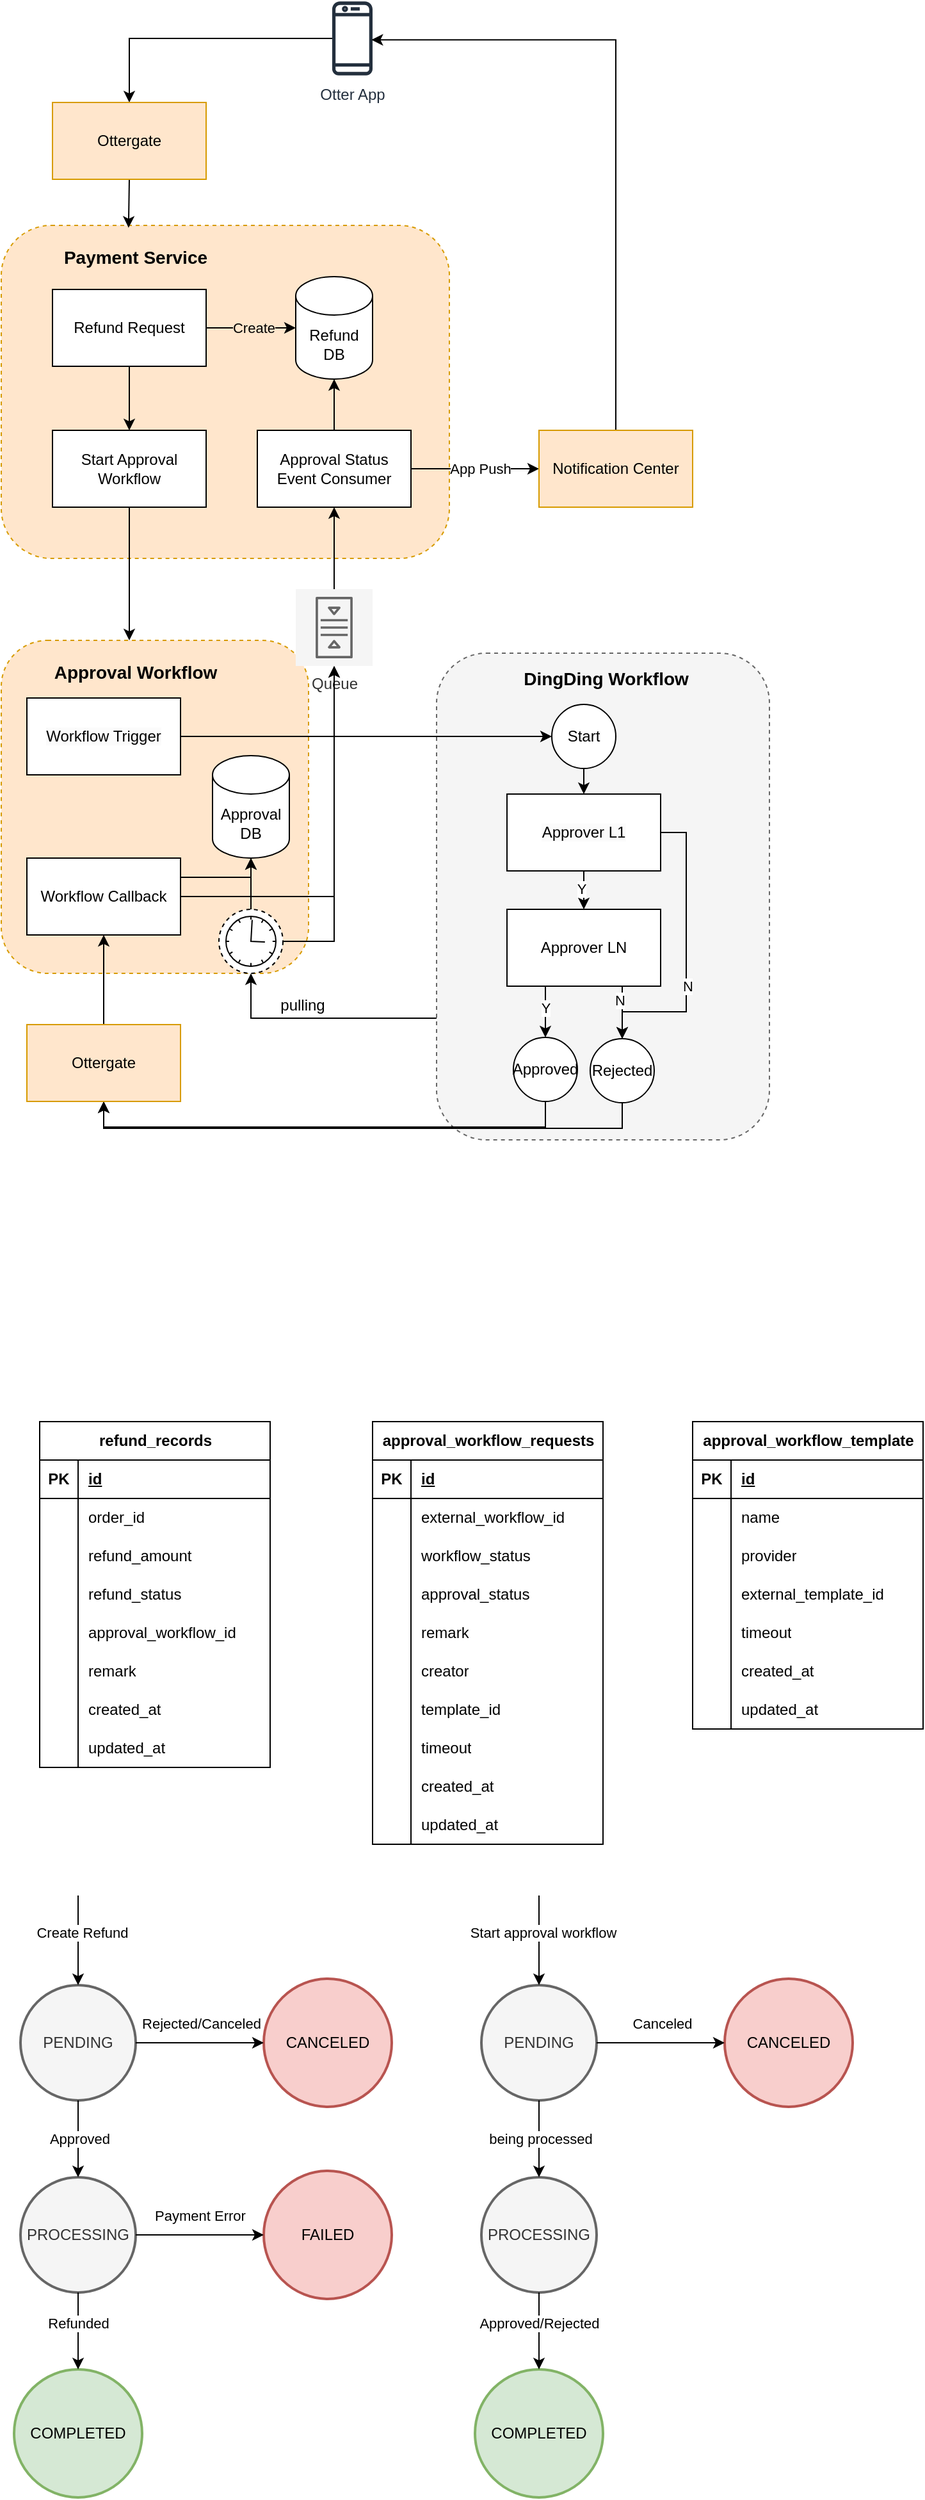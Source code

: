 <mxfile version="22.0.4" type="github">
  <diagram name="Page-1" id="4uHMcKMRvg0_LEWAuXip">
    <mxGraphModel dx="799" dy="1012" grid="1" gridSize="10" guides="1" tooltips="1" connect="1" arrows="1" fold="1" page="1" pageScale="1" pageWidth="850" pageHeight="1100" math="0" shadow="0">
      <root>
        <mxCell id="0" />
        <mxCell id="1" parent="0" />
        <mxCell id="o_j3ER19nrDaT_RUkGzO-40" value="" style="rounded=1;whiteSpace=wrap;html=1;dashed=1;fillColor=#ffe6cc;strokeColor=#d79b00;" parent="1" vertex="1">
          <mxGeometry x="60" y="196" width="350" height="260" as="geometry" />
        </mxCell>
        <mxCell id="o_j3ER19nrDaT_RUkGzO-16" value="" style="rounded=1;whiteSpace=wrap;html=1;dashed=1;fillColor=#f5f5f5;fontColor=#333333;strokeColor=#666666;" parent="1" vertex="1">
          <mxGeometry x="400" y="530" width="260" height="380" as="geometry" />
        </mxCell>
        <mxCell id="o_j3ER19nrDaT_RUkGzO-13" value="" style="rounded=1;whiteSpace=wrap;html=1;dashed=1;fillColor=#ffe6cc;strokeColor=#d79b00;" parent="1" vertex="1">
          <mxGeometry x="60" y="520" width="240" height="260" as="geometry" />
        </mxCell>
        <mxCell id="o_j3ER19nrDaT_RUkGzO-6" value="" style="edgeStyle=orthogonalEdgeStyle;rounded=0;orthogonalLoop=1;jettySize=auto;html=1;entryX=0.5;entryY=0;entryDx=0;entryDy=0;" parent="1" source="o_j3ER19nrDaT_RUkGzO-3" target="o_j3ER19nrDaT_RUkGzO-59" edge="1">
          <mxGeometry relative="1" as="geometry" />
        </mxCell>
        <mxCell id="o_j3ER19nrDaT_RUkGzO-3" value="Otter App" style="sketch=0;outlineConnect=0;fontColor=#232F3E;gradientColor=none;fillColor=#232F3D;strokeColor=none;dashed=0;verticalLabelPosition=bottom;verticalAlign=top;align=center;html=1;fontSize=12;fontStyle=0;aspect=fixed;pointerEvents=1;shape=mxgraph.aws4.mobile_client;" parent="1" vertex="1">
          <mxGeometry x="318.46" y="20" width="31.54" height="60" as="geometry" />
        </mxCell>
        <mxCell id="o_j3ER19nrDaT_RUkGzO-44" style="edgeStyle=orthogonalEdgeStyle;rounded=0;orthogonalLoop=1;jettySize=auto;html=1;exitX=0.5;exitY=1;exitDx=0;exitDy=0;" parent="1" source="o_j3ER19nrDaT_RUkGzO-5" target="o_j3ER19nrDaT_RUkGzO-42" edge="1">
          <mxGeometry relative="1" as="geometry" />
        </mxCell>
        <mxCell id="o_j3ER19nrDaT_RUkGzO-47" style="edgeStyle=orthogonalEdgeStyle;rounded=0;orthogonalLoop=1;jettySize=auto;html=1;exitX=1;exitY=0.5;exitDx=0;exitDy=0;" parent="1" source="o_j3ER19nrDaT_RUkGzO-5" target="o_j3ER19nrDaT_RUkGzO-9" edge="1">
          <mxGeometry relative="1" as="geometry" />
        </mxCell>
        <mxCell id="o_j3ER19nrDaT_RUkGzO-48" value="Create" style="edgeLabel;html=1;align=center;verticalAlign=middle;resizable=0;points=[];labelBackgroundColor=#ffe6cc;" parent="o_j3ER19nrDaT_RUkGzO-47" vertex="1" connectable="0">
          <mxGeometry x="-0.273" y="-3" relative="1" as="geometry">
            <mxPoint x="11" y="-3" as="offset" />
          </mxGeometry>
        </mxCell>
        <mxCell id="o_j3ER19nrDaT_RUkGzO-5" value="Refund Request" style="rounded=0;whiteSpace=wrap;html=1;" parent="1" vertex="1">
          <mxGeometry x="100" y="246" width="120" height="60" as="geometry" />
        </mxCell>
        <mxCell id="o_j3ER19nrDaT_RUkGzO-9" value="Refund&lt;br&gt;DB" style="shape=cylinder3;whiteSpace=wrap;html=1;boundedLbl=1;backgroundOutline=1;size=15;" parent="1" vertex="1">
          <mxGeometry x="290" y="236" width="60" height="80" as="geometry" />
        </mxCell>
        <mxCell id="o_j3ER19nrDaT_RUkGzO-57" style="edgeStyle=orthogonalEdgeStyle;rounded=0;orthogonalLoop=1;jettySize=auto;html=1;exitX=1;exitY=0.5;exitDx=0;exitDy=0;" parent="1" source="o_j3ER19nrDaT_RUkGzO-12" target="o_j3ER19nrDaT_RUkGzO-21" edge="1">
          <mxGeometry relative="1" as="geometry" />
        </mxCell>
        <mxCell id="o_j3ER19nrDaT_RUkGzO-12" value="&lt;span style=&quot;color: rgb(0, 0, 0); font-family: Helvetica; font-size: 12px; font-style: normal; font-variant-ligatures: normal; font-variant-caps: normal; font-weight: 400; letter-spacing: normal; orphans: 2; text-align: center; text-indent: 0px; text-transform: none; widows: 2; word-spacing: 0px; -webkit-text-stroke-width: 0px; background-color: rgb(251, 251, 251); text-decoration-thickness: initial; text-decoration-style: initial; text-decoration-color: initial; float: none; display: inline !important;&quot;&gt;Workflow Trigger&lt;/span&gt;" style="rounded=0;whiteSpace=wrap;html=1;" parent="1" vertex="1">
          <mxGeometry x="80" y="565" width="120" height="60" as="geometry" />
        </mxCell>
        <mxCell id="o_j3ER19nrDaT_RUkGzO-14" value="&lt;font style=&quot;font-size: 14px;&quot;&gt;&lt;b&gt;Approval Workflow&lt;/b&gt;&lt;/font&gt;" style="text;html=1;strokeColor=none;fillColor=none;align=center;verticalAlign=middle;whiteSpace=wrap;rounded=0;" parent="1" vertex="1">
          <mxGeometry x="100" y="530" width="130" height="30" as="geometry" />
        </mxCell>
        <mxCell id="o_j3ER19nrDaT_RUkGzO-46" style="edgeStyle=orthogonalEdgeStyle;rounded=0;orthogonalLoop=1;jettySize=auto;html=1;exitX=1;exitY=0.5;exitDx=0;exitDy=0;" parent="1" source="o_j3ER19nrDaT_RUkGzO-15" target="o_j3ER19nrDaT_RUkGzO-45" edge="1">
          <mxGeometry relative="1" as="geometry" />
        </mxCell>
        <mxCell id="o_j3ER19nrDaT_RUkGzO-15" value="Workflow Callback" style="rounded=0;whiteSpace=wrap;html=1;" parent="1" vertex="1">
          <mxGeometry x="80" y="690" width="120" height="60" as="geometry" />
        </mxCell>
        <mxCell id="o_j3ER19nrDaT_RUkGzO-26" style="edgeStyle=orthogonalEdgeStyle;rounded=0;orthogonalLoop=1;jettySize=auto;html=1;exitX=0.5;exitY=1;exitDx=0;exitDy=0;" parent="1" source="o_j3ER19nrDaT_RUkGzO-17" target="o_j3ER19nrDaT_RUkGzO-19" edge="1">
          <mxGeometry relative="1" as="geometry" />
        </mxCell>
        <mxCell id="o_j3ER19nrDaT_RUkGzO-34" value="Y" style="edgeLabel;html=1;align=center;verticalAlign=middle;resizable=0;points=[];" parent="o_j3ER19nrDaT_RUkGzO-26" vertex="1" connectable="0">
          <mxGeometry x="0.346" y="-2" relative="1" as="geometry">
            <mxPoint as="offset" />
          </mxGeometry>
        </mxCell>
        <mxCell id="o_j3ER19nrDaT_RUkGzO-28" style="edgeStyle=orthogonalEdgeStyle;rounded=0;orthogonalLoop=1;jettySize=auto;html=1;exitX=1;exitY=0.5;exitDx=0;exitDy=0;entryX=0.5;entryY=0;entryDx=0;entryDy=0;" parent="1" source="o_j3ER19nrDaT_RUkGzO-17" target="o_j3ER19nrDaT_RUkGzO-25" edge="1">
          <mxGeometry relative="1" as="geometry">
            <Array as="points">
              <mxPoint x="595" y="670" />
              <mxPoint x="595" y="810" />
              <mxPoint x="545" y="810" />
            </Array>
          </mxGeometry>
        </mxCell>
        <mxCell id="o_j3ER19nrDaT_RUkGzO-31" value="N" style="edgeLabel;html=1;align=center;verticalAlign=middle;resizable=0;points=[];" parent="o_j3ER19nrDaT_RUkGzO-28" vertex="1" connectable="0">
          <mxGeometry x="0.081" y="-4" relative="1" as="geometry">
            <mxPoint x="5" y="15" as="offset" />
          </mxGeometry>
        </mxCell>
        <mxCell id="o_j3ER19nrDaT_RUkGzO-17" value="&lt;span style=&quot;color: rgb(0, 0, 0); font-family: Helvetica; font-size: 12px; font-style: normal; font-variant-ligatures: normal; font-variant-caps: normal; font-weight: 400; letter-spacing: normal; orphans: 2; text-align: center; text-indent: 0px; text-transform: none; widows: 2; word-spacing: 0px; -webkit-text-stroke-width: 0px; background-color: rgb(251, 251, 251); text-decoration-thickness: initial; text-decoration-style: initial; text-decoration-color: initial; float: none; display: inline !important;&quot;&gt;Approver L1&lt;/span&gt;" style="rounded=0;whiteSpace=wrap;html=1;" parent="1" vertex="1">
          <mxGeometry x="455" y="640" width="120" height="60" as="geometry" />
        </mxCell>
        <mxCell id="o_j3ER19nrDaT_RUkGzO-18" value="&lt;b&gt;&lt;font style=&quot;font-size: 14px;&quot;&gt;DingDing Workflow&lt;/font&gt;&lt;/b&gt;" style="text;html=1;strokeColor=none;fillColor=none;align=center;verticalAlign=middle;whiteSpace=wrap;rounded=0;" parent="1" vertex="1">
          <mxGeometry x="455" y="535" width="155" height="30" as="geometry" />
        </mxCell>
        <mxCell id="o_j3ER19nrDaT_RUkGzO-27" style="edgeStyle=orthogonalEdgeStyle;rounded=0;orthogonalLoop=1;jettySize=auto;html=1;exitX=0.25;exitY=1;exitDx=0;exitDy=0;entryX=0.5;entryY=0;entryDx=0;entryDy=0;" parent="1" source="o_j3ER19nrDaT_RUkGzO-19" target="o_j3ER19nrDaT_RUkGzO-22" edge="1">
          <mxGeometry relative="1" as="geometry" />
        </mxCell>
        <mxCell id="o_j3ER19nrDaT_RUkGzO-32" value="Y" style="edgeLabel;html=1;align=center;verticalAlign=middle;resizable=0;points=[];" parent="o_j3ER19nrDaT_RUkGzO-27" vertex="1" connectable="0">
          <mxGeometry x="-0.164" relative="1" as="geometry">
            <mxPoint as="offset" />
          </mxGeometry>
        </mxCell>
        <mxCell id="o_j3ER19nrDaT_RUkGzO-30" style="edgeStyle=orthogonalEdgeStyle;rounded=0;orthogonalLoop=1;jettySize=auto;html=1;exitX=0.75;exitY=1;exitDx=0;exitDy=0;entryX=0.5;entryY=0;entryDx=0;entryDy=0;" parent="1" source="o_j3ER19nrDaT_RUkGzO-19" target="o_j3ER19nrDaT_RUkGzO-25" edge="1">
          <mxGeometry relative="1" as="geometry" />
        </mxCell>
        <mxCell id="o_j3ER19nrDaT_RUkGzO-33" value="N" style="edgeLabel;html=1;align=center;verticalAlign=middle;resizable=0;points=[];" parent="o_j3ER19nrDaT_RUkGzO-30" vertex="1" connectable="0">
          <mxGeometry x="-0.481" y="-2" relative="1" as="geometry">
            <mxPoint as="offset" />
          </mxGeometry>
        </mxCell>
        <mxCell id="o_j3ER19nrDaT_RUkGzO-19" value="Approver LN" style="rounded=0;whiteSpace=wrap;html=1;" parent="1" vertex="1">
          <mxGeometry x="455" y="730" width="120" height="60" as="geometry" />
        </mxCell>
        <mxCell id="o_j3ER19nrDaT_RUkGzO-38" style="edgeStyle=orthogonalEdgeStyle;rounded=0;orthogonalLoop=1;jettySize=auto;html=1;exitX=0.5;exitY=1;exitDx=0;exitDy=0;entryX=0.5;entryY=0;entryDx=0;entryDy=0;" parent="1" source="o_j3ER19nrDaT_RUkGzO-21" target="o_j3ER19nrDaT_RUkGzO-17" edge="1">
          <mxGeometry relative="1" as="geometry" />
        </mxCell>
        <mxCell id="o_j3ER19nrDaT_RUkGzO-21" value="Start" style="ellipse;whiteSpace=wrap;html=1;aspect=fixed;" parent="1" vertex="1">
          <mxGeometry x="490" y="570" width="50" height="50" as="geometry" />
        </mxCell>
        <mxCell id="o_j3ER19nrDaT_RUkGzO-58" style="edgeStyle=orthogonalEdgeStyle;rounded=0;orthogonalLoop=1;jettySize=auto;html=1;exitX=0.5;exitY=1;exitDx=0;exitDy=0;entryX=0.5;entryY=1;entryDx=0;entryDy=0;" parent="1" source="o_j3ER19nrDaT_RUkGzO-22" target="0Br5wsLOPRUd37sEz9fp-1" edge="1">
          <mxGeometry relative="1" as="geometry">
            <Array as="points">
              <mxPoint x="485" y="900" />
              <mxPoint x="140" y="900" />
            </Array>
            <mxPoint x="160" y="880" as="targetPoint" />
          </mxGeometry>
        </mxCell>
        <mxCell id="o_j3ER19nrDaT_RUkGzO-22" value="Approved" style="ellipse;whiteSpace=wrap;html=1;aspect=fixed;" parent="1" vertex="1">
          <mxGeometry x="460" y="830" width="50" height="50" as="geometry" />
        </mxCell>
        <mxCell id="o_j3ER19nrDaT_RUkGzO-37" style="edgeStyle=orthogonalEdgeStyle;rounded=0;orthogonalLoop=1;jettySize=auto;html=1;exitX=0.5;exitY=1;exitDx=0;exitDy=0;entryX=0.5;entryY=1;entryDx=0;entryDy=0;" parent="1" source="o_j3ER19nrDaT_RUkGzO-25" target="0Br5wsLOPRUd37sEz9fp-1" edge="1">
          <mxGeometry relative="1" as="geometry">
            <Array as="points">
              <mxPoint x="545" y="901" />
              <mxPoint x="140" y="901" />
            </Array>
          </mxGeometry>
        </mxCell>
        <mxCell id="o_j3ER19nrDaT_RUkGzO-25" value="Rejected" style="ellipse;whiteSpace=wrap;html=1;aspect=fixed;" parent="1" vertex="1">
          <mxGeometry x="520" y="831" width="50" height="50" as="geometry" />
        </mxCell>
        <mxCell id="o_j3ER19nrDaT_RUkGzO-41" value="&lt;font style=&quot;font-size: 14px;&quot;&gt;&lt;b&gt;Payment Service&lt;/b&gt;&lt;/font&gt;" style="text;html=1;strokeColor=none;fillColor=none;align=center;verticalAlign=middle;whiteSpace=wrap;rounded=0;" parent="1" vertex="1">
          <mxGeometry x="100" y="206" width="130" height="30" as="geometry" />
        </mxCell>
        <mxCell id="o_j3ER19nrDaT_RUkGzO-50" style="edgeStyle=orthogonalEdgeStyle;rounded=0;orthogonalLoop=1;jettySize=auto;html=1;exitX=0.5;exitY=1;exitDx=0;exitDy=0;" parent="1" source="o_j3ER19nrDaT_RUkGzO-42" edge="1">
          <mxGeometry relative="1" as="geometry">
            <mxPoint x="160" y="520" as="targetPoint" />
          </mxGeometry>
        </mxCell>
        <mxCell id="o_j3ER19nrDaT_RUkGzO-42" value="Start Approval Workflow" style="rounded=0;whiteSpace=wrap;html=1;" parent="1" vertex="1">
          <mxGeometry x="100" y="356" width="120" height="60" as="geometry" />
        </mxCell>
        <mxCell id="o_j3ER19nrDaT_RUkGzO-51" style="edgeStyle=orthogonalEdgeStyle;rounded=0;orthogonalLoop=1;jettySize=auto;html=1;exitX=0.5;exitY=0;exitDx=0;exitDy=0;entryX=0.5;entryY=1;entryDx=0;entryDy=0;entryPerimeter=0;" parent="1" source="o_j3ER19nrDaT_RUkGzO-43" target="o_j3ER19nrDaT_RUkGzO-9" edge="1">
          <mxGeometry relative="1" as="geometry" />
        </mxCell>
        <mxCell id="o_j3ER19nrDaT_RUkGzO-54" style="edgeStyle=orthogonalEdgeStyle;rounded=0;orthogonalLoop=1;jettySize=auto;html=1;exitX=1;exitY=0.5;exitDx=0;exitDy=0;entryX=0;entryY=0.5;entryDx=0;entryDy=0;" parent="1" source="o_j3ER19nrDaT_RUkGzO-43" target="o_j3ER19nrDaT_RUkGzO-52" edge="1">
          <mxGeometry relative="1" as="geometry" />
        </mxCell>
        <mxCell id="o_j3ER19nrDaT_RUkGzO-55" value="App Push" style="edgeLabel;html=1;align=center;verticalAlign=middle;resizable=0;points=[];" parent="o_j3ER19nrDaT_RUkGzO-54" vertex="1" connectable="0">
          <mxGeometry x="0.068" relative="1" as="geometry">
            <mxPoint as="offset" />
          </mxGeometry>
        </mxCell>
        <mxCell id="o_j3ER19nrDaT_RUkGzO-43" value="Approval Status Event Consumer" style="rounded=0;whiteSpace=wrap;html=1;" parent="1" vertex="1">
          <mxGeometry x="260" y="356" width="120" height="60" as="geometry" />
        </mxCell>
        <mxCell id="o_j3ER19nrDaT_RUkGzO-49" style="edgeStyle=orthogonalEdgeStyle;rounded=0;orthogonalLoop=1;jettySize=auto;html=1;" parent="1" source="o_j3ER19nrDaT_RUkGzO-45" target="o_j3ER19nrDaT_RUkGzO-43" edge="1">
          <mxGeometry relative="1" as="geometry" />
        </mxCell>
        <mxCell id="o_j3ER19nrDaT_RUkGzO-45" value="Queue&lt;br&gt;" style="sketch=0;outlineConnect=0;fontColor=#333333;strokeColor=#666666;fillColor=#f5f5f5;dashed=0;verticalLabelPosition=bottom;verticalAlign=top;align=center;html=1;fontSize=12;fontStyle=0;aspect=fixed;shape=mxgraph.aws4.resourceIcon;resIcon=mxgraph.aws4.queue;direction=south;" parent="1" vertex="1">
          <mxGeometry x="290" y="480" width="60" height="60" as="geometry" />
        </mxCell>
        <mxCell id="o_j3ER19nrDaT_RUkGzO-53" style="edgeStyle=orthogonalEdgeStyle;rounded=0;orthogonalLoop=1;jettySize=auto;html=1;exitX=0.5;exitY=0;exitDx=0;exitDy=0;entryX=0.974;entryY=0.519;entryDx=0;entryDy=0;entryPerimeter=0;" parent="1" source="o_j3ER19nrDaT_RUkGzO-52" target="o_j3ER19nrDaT_RUkGzO-3" edge="1">
          <mxGeometry relative="1" as="geometry" />
        </mxCell>
        <mxCell id="o_j3ER19nrDaT_RUkGzO-52" value="Notification Center" style="rounded=0;whiteSpace=wrap;html=1;fillColor=#ffe6cc;strokeColor=#d79b00;" parent="1" vertex="1">
          <mxGeometry x="480" y="356" width="120" height="60" as="geometry" />
        </mxCell>
        <mxCell id="o_j3ER19nrDaT_RUkGzO-60" style="edgeStyle=orthogonalEdgeStyle;rounded=0;orthogonalLoop=1;jettySize=auto;html=1;exitX=0.5;exitY=1;exitDx=0;exitDy=0;entryX=0.284;entryY=0.007;entryDx=0;entryDy=0;entryPerimeter=0;" parent="1" source="o_j3ER19nrDaT_RUkGzO-59" target="o_j3ER19nrDaT_RUkGzO-40" edge="1">
          <mxGeometry relative="1" as="geometry" />
        </mxCell>
        <mxCell id="o_j3ER19nrDaT_RUkGzO-59" value="Ottergate" style="rounded=0;whiteSpace=wrap;html=1;fillColor=#ffe6cc;strokeColor=#d79b00;" parent="1" vertex="1">
          <mxGeometry x="100" y="100" width="120" height="60" as="geometry" />
        </mxCell>
        <mxCell id="0Br5wsLOPRUd37sEz9fp-2" style="edgeStyle=orthogonalEdgeStyle;rounded=0;orthogonalLoop=1;jettySize=auto;html=1;exitX=0.5;exitY=0;exitDx=0;exitDy=0;entryX=0.5;entryY=1;entryDx=0;entryDy=0;" parent="1" source="0Br5wsLOPRUd37sEz9fp-1" target="o_j3ER19nrDaT_RUkGzO-15" edge="1">
          <mxGeometry relative="1" as="geometry" />
        </mxCell>
        <mxCell id="0Br5wsLOPRUd37sEz9fp-1" value="Ottergate" style="rounded=0;whiteSpace=wrap;html=1;fillColor=#ffe6cc;strokeColor=#d79b00;" parent="1" vertex="1">
          <mxGeometry x="80" y="820" width="120" height="60" as="geometry" />
        </mxCell>
        <mxCell id="0Br5wsLOPRUd37sEz9fp-13" value="refund_records" style="shape=table;startSize=30;container=1;collapsible=1;childLayout=tableLayout;fixedRows=1;rowLines=0;fontStyle=1;align=center;resizeLast=1;html=1;" parent="1" vertex="1">
          <mxGeometry x="90" y="1130" width="180" height="270" as="geometry" />
        </mxCell>
        <mxCell id="0Br5wsLOPRUd37sEz9fp-14" value="" style="shape=tableRow;horizontal=0;startSize=0;swimlaneHead=0;swimlaneBody=0;fillColor=none;collapsible=0;dropTarget=0;points=[[0,0.5],[1,0.5]];portConstraint=eastwest;top=0;left=0;right=0;bottom=1;" parent="0Br5wsLOPRUd37sEz9fp-13" vertex="1">
          <mxGeometry y="30" width="180" height="30" as="geometry" />
        </mxCell>
        <mxCell id="0Br5wsLOPRUd37sEz9fp-15" value="PK" style="shape=partialRectangle;connectable=0;fillColor=none;top=0;left=0;bottom=0;right=0;fontStyle=1;overflow=hidden;whiteSpace=wrap;html=1;" parent="0Br5wsLOPRUd37sEz9fp-14" vertex="1">
          <mxGeometry width="30" height="30" as="geometry">
            <mxRectangle width="30" height="30" as="alternateBounds" />
          </mxGeometry>
        </mxCell>
        <mxCell id="0Br5wsLOPRUd37sEz9fp-16" value="id" style="shape=partialRectangle;connectable=0;fillColor=none;top=0;left=0;bottom=0;right=0;align=left;spacingLeft=6;fontStyle=5;overflow=hidden;whiteSpace=wrap;html=1;" parent="0Br5wsLOPRUd37sEz9fp-14" vertex="1">
          <mxGeometry x="30" width="150" height="30" as="geometry">
            <mxRectangle width="150" height="30" as="alternateBounds" />
          </mxGeometry>
        </mxCell>
        <mxCell id="0Br5wsLOPRUd37sEz9fp-17" value="" style="shape=tableRow;horizontal=0;startSize=0;swimlaneHead=0;swimlaneBody=0;fillColor=none;collapsible=0;dropTarget=0;points=[[0,0.5],[1,0.5]];portConstraint=eastwest;top=0;left=0;right=0;bottom=0;" parent="0Br5wsLOPRUd37sEz9fp-13" vertex="1">
          <mxGeometry y="60" width="180" height="30" as="geometry" />
        </mxCell>
        <mxCell id="0Br5wsLOPRUd37sEz9fp-18" value="" style="shape=partialRectangle;connectable=0;fillColor=none;top=0;left=0;bottom=0;right=0;editable=1;overflow=hidden;whiteSpace=wrap;html=1;" parent="0Br5wsLOPRUd37sEz9fp-17" vertex="1">
          <mxGeometry width="30" height="30" as="geometry">
            <mxRectangle width="30" height="30" as="alternateBounds" />
          </mxGeometry>
        </mxCell>
        <mxCell id="0Br5wsLOPRUd37sEz9fp-19" value="order_id" style="shape=partialRectangle;connectable=0;fillColor=none;top=0;left=0;bottom=0;right=0;align=left;spacingLeft=6;overflow=hidden;whiteSpace=wrap;html=1;" parent="0Br5wsLOPRUd37sEz9fp-17" vertex="1">
          <mxGeometry x="30" width="150" height="30" as="geometry">
            <mxRectangle width="150" height="30" as="alternateBounds" />
          </mxGeometry>
        </mxCell>
        <mxCell id="0Br5wsLOPRUd37sEz9fp-20" value="" style="shape=tableRow;horizontal=0;startSize=0;swimlaneHead=0;swimlaneBody=0;fillColor=none;collapsible=0;dropTarget=0;points=[[0,0.5],[1,0.5]];portConstraint=eastwest;top=0;left=0;right=0;bottom=0;" parent="0Br5wsLOPRUd37sEz9fp-13" vertex="1">
          <mxGeometry y="90" width="180" height="30" as="geometry" />
        </mxCell>
        <mxCell id="0Br5wsLOPRUd37sEz9fp-21" value="" style="shape=partialRectangle;connectable=0;fillColor=none;top=0;left=0;bottom=0;right=0;editable=1;overflow=hidden;whiteSpace=wrap;html=1;" parent="0Br5wsLOPRUd37sEz9fp-20" vertex="1">
          <mxGeometry width="30" height="30" as="geometry">
            <mxRectangle width="30" height="30" as="alternateBounds" />
          </mxGeometry>
        </mxCell>
        <mxCell id="0Br5wsLOPRUd37sEz9fp-22" value="refund_amount" style="shape=partialRectangle;connectable=0;fillColor=none;top=0;left=0;bottom=0;right=0;align=left;spacingLeft=6;overflow=hidden;whiteSpace=wrap;html=1;" parent="0Br5wsLOPRUd37sEz9fp-20" vertex="1">
          <mxGeometry x="30" width="150" height="30" as="geometry">
            <mxRectangle width="150" height="30" as="alternateBounds" />
          </mxGeometry>
        </mxCell>
        <mxCell id="0Br5wsLOPRUd37sEz9fp-23" value="" style="shape=tableRow;horizontal=0;startSize=0;swimlaneHead=0;swimlaneBody=0;fillColor=none;collapsible=0;dropTarget=0;points=[[0,0.5],[1,0.5]];portConstraint=eastwest;top=0;left=0;right=0;bottom=0;" parent="0Br5wsLOPRUd37sEz9fp-13" vertex="1">
          <mxGeometry y="120" width="180" height="30" as="geometry" />
        </mxCell>
        <mxCell id="0Br5wsLOPRUd37sEz9fp-24" value="" style="shape=partialRectangle;connectable=0;fillColor=none;top=0;left=0;bottom=0;right=0;editable=1;overflow=hidden;whiteSpace=wrap;html=1;" parent="0Br5wsLOPRUd37sEz9fp-23" vertex="1">
          <mxGeometry width="30" height="30" as="geometry">
            <mxRectangle width="30" height="30" as="alternateBounds" />
          </mxGeometry>
        </mxCell>
        <mxCell id="0Br5wsLOPRUd37sEz9fp-25" value="refund_status" style="shape=partialRectangle;connectable=0;fillColor=none;top=0;left=0;bottom=0;right=0;align=left;spacingLeft=6;overflow=hidden;whiteSpace=wrap;html=1;" parent="0Br5wsLOPRUd37sEz9fp-23" vertex="1">
          <mxGeometry x="30" width="150" height="30" as="geometry">
            <mxRectangle width="150" height="30" as="alternateBounds" />
          </mxGeometry>
        </mxCell>
        <mxCell id="0Br5wsLOPRUd37sEz9fp-73" value="" style="shape=tableRow;horizontal=0;startSize=0;swimlaneHead=0;swimlaneBody=0;fillColor=none;collapsible=0;dropTarget=0;points=[[0,0.5],[1,0.5]];portConstraint=eastwest;top=0;left=0;right=0;bottom=0;" parent="0Br5wsLOPRUd37sEz9fp-13" vertex="1">
          <mxGeometry y="150" width="180" height="30" as="geometry" />
        </mxCell>
        <mxCell id="0Br5wsLOPRUd37sEz9fp-74" value="" style="shape=partialRectangle;connectable=0;fillColor=none;top=0;left=0;bottom=0;right=0;editable=1;overflow=hidden;whiteSpace=wrap;html=1;" parent="0Br5wsLOPRUd37sEz9fp-73" vertex="1">
          <mxGeometry width="30" height="30" as="geometry">
            <mxRectangle width="30" height="30" as="alternateBounds" />
          </mxGeometry>
        </mxCell>
        <mxCell id="0Br5wsLOPRUd37sEz9fp-75" value="approval_workflow_id" style="shape=partialRectangle;connectable=0;fillColor=none;top=0;left=0;bottom=0;right=0;align=left;spacingLeft=6;overflow=hidden;whiteSpace=wrap;html=1;" parent="0Br5wsLOPRUd37sEz9fp-73" vertex="1">
          <mxGeometry x="30" width="150" height="30" as="geometry">
            <mxRectangle width="150" height="30" as="alternateBounds" />
          </mxGeometry>
        </mxCell>
        <mxCell id="0Br5wsLOPRUd37sEz9fp-27" value="" style="shape=tableRow;horizontal=0;startSize=0;swimlaneHead=0;swimlaneBody=0;fillColor=none;collapsible=0;dropTarget=0;points=[[0,0.5],[1,0.5]];portConstraint=eastwest;top=0;left=0;right=0;bottom=0;" parent="0Br5wsLOPRUd37sEz9fp-13" vertex="1">
          <mxGeometry y="180" width="180" height="30" as="geometry" />
        </mxCell>
        <mxCell id="0Br5wsLOPRUd37sEz9fp-28" value="" style="shape=partialRectangle;connectable=0;fillColor=none;top=0;left=0;bottom=0;right=0;editable=1;overflow=hidden;whiteSpace=wrap;html=1;" parent="0Br5wsLOPRUd37sEz9fp-27" vertex="1">
          <mxGeometry width="30" height="30" as="geometry">
            <mxRectangle width="30" height="30" as="alternateBounds" />
          </mxGeometry>
        </mxCell>
        <mxCell id="0Br5wsLOPRUd37sEz9fp-29" value="remark" style="shape=partialRectangle;connectable=0;fillColor=none;top=0;left=0;bottom=0;right=0;align=left;spacingLeft=6;overflow=hidden;whiteSpace=wrap;html=1;" parent="0Br5wsLOPRUd37sEz9fp-27" vertex="1">
          <mxGeometry x="30" width="150" height="30" as="geometry">
            <mxRectangle width="150" height="30" as="alternateBounds" />
          </mxGeometry>
        </mxCell>
        <mxCell id="0Br5wsLOPRUd37sEz9fp-30" value="" style="shape=tableRow;horizontal=0;startSize=0;swimlaneHead=0;swimlaneBody=0;fillColor=none;collapsible=0;dropTarget=0;points=[[0,0.5],[1,0.5]];portConstraint=eastwest;top=0;left=0;right=0;bottom=0;" parent="0Br5wsLOPRUd37sEz9fp-13" vertex="1">
          <mxGeometry y="210" width="180" height="30" as="geometry" />
        </mxCell>
        <mxCell id="0Br5wsLOPRUd37sEz9fp-31" value="" style="shape=partialRectangle;connectable=0;fillColor=none;top=0;left=0;bottom=0;right=0;editable=1;overflow=hidden;whiteSpace=wrap;html=1;" parent="0Br5wsLOPRUd37sEz9fp-30" vertex="1">
          <mxGeometry width="30" height="30" as="geometry">
            <mxRectangle width="30" height="30" as="alternateBounds" />
          </mxGeometry>
        </mxCell>
        <mxCell id="0Br5wsLOPRUd37sEz9fp-32" value="created_at" style="shape=partialRectangle;connectable=0;fillColor=none;top=0;left=0;bottom=0;right=0;align=left;spacingLeft=6;overflow=hidden;whiteSpace=wrap;html=1;" parent="0Br5wsLOPRUd37sEz9fp-30" vertex="1">
          <mxGeometry x="30" width="150" height="30" as="geometry">
            <mxRectangle width="150" height="30" as="alternateBounds" />
          </mxGeometry>
        </mxCell>
        <mxCell id="0Br5wsLOPRUd37sEz9fp-33" value="" style="shape=tableRow;horizontal=0;startSize=0;swimlaneHead=0;swimlaneBody=0;fillColor=none;collapsible=0;dropTarget=0;points=[[0,0.5],[1,0.5]];portConstraint=eastwest;top=0;left=0;right=0;bottom=0;" parent="0Br5wsLOPRUd37sEz9fp-13" vertex="1">
          <mxGeometry y="240" width="180" height="30" as="geometry" />
        </mxCell>
        <mxCell id="0Br5wsLOPRUd37sEz9fp-34" value="" style="shape=partialRectangle;connectable=0;fillColor=none;top=0;left=0;bottom=0;right=0;editable=1;overflow=hidden;whiteSpace=wrap;html=1;" parent="0Br5wsLOPRUd37sEz9fp-33" vertex="1">
          <mxGeometry width="30" height="30" as="geometry">
            <mxRectangle width="30" height="30" as="alternateBounds" />
          </mxGeometry>
        </mxCell>
        <mxCell id="0Br5wsLOPRUd37sEz9fp-35" value="updated_at" style="shape=partialRectangle;connectable=0;fillColor=none;top=0;left=0;bottom=0;right=0;align=left;spacingLeft=6;overflow=hidden;whiteSpace=wrap;html=1;" parent="0Br5wsLOPRUd37sEz9fp-33" vertex="1">
          <mxGeometry x="30" width="150" height="30" as="geometry">
            <mxRectangle width="150" height="30" as="alternateBounds" />
          </mxGeometry>
        </mxCell>
        <mxCell id="0Br5wsLOPRUd37sEz9fp-39" value="approval_workflow_requests" style="shape=table;startSize=30;container=1;collapsible=1;childLayout=tableLayout;fixedRows=1;rowLines=0;fontStyle=1;align=center;resizeLast=1;html=1;" parent="1" vertex="1">
          <mxGeometry x="350" y="1130" width="180" height="330" as="geometry">
            <mxRectangle x="350" y="1130" width="210" height="30" as="alternateBounds" />
          </mxGeometry>
        </mxCell>
        <mxCell id="0Br5wsLOPRUd37sEz9fp-40" value="" style="shape=tableRow;horizontal=0;startSize=0;swimlaneHead=0;swimlaneBody=0;fillColor=none;collapsible=0;dropTarget=0;points=[[0,0.5],[1,0.5]];portConstraint=eastwest;top=0;left=0;right=0;bottom=1;" parent="0Br5wsLOPRUd37sEz9fp-39" vertex="1">
          <mxGeometry y="30" width="180" height="30" as="geometry" />
        </mxCell>
        <mxCell id="0Br5wsLOPRUd37sEz9fp-41" value="PK" style="shape=partialRectangle;connectable=0;fillColor=none;top=0;left=0;bottom=0;right=0;fontStyle=1;overflow=hidden;whiteSpace=wrap;html=1;" parent="0Br5wsLOPRUd37sEz9fp-40" vertex="1">
          <mxGeometry width="30" height="30" as="geometry">
            <mxRectangle width="30" height="30" as="alternateBounds" />
          </mxGeometry>
        </mxCell>
        <mxCell id="0Br5wsLOPRUd37sEz9fp-42" value="id" style="shape=partialRectangle;connectable=0;fillColor=none;top=0;left=0;bottom=0;right=0;align=left;spacingLeft=6;fontStyle=5;overflow=hidden;whiteSpace=wrap;html=1;" parent="0Br5wsLOPRUd37sEz9fp-40" vertex="1">
          <mxGeometry x="30" width="150" height="30" as="geometry">
            <mxRectangle width="150" height="30" as="alternateBounds" />
          </mxGeometry>
        </mxCell>
        <mxCell id="0Br5wsLOPRUd37sEz9fp-46" value="" style="shape=tableRow;horizontal=0;startSize=0;swimlaneHead=0;swimlaneBody=0;fillColor=none;collapsible=0;dropTarget=0;points=[[0,0.5],[1,0.5]];portConstraint=eastwest;top=0;left=0;right=0;bottom=0;" parent="0Br5wsLOPRUd37sEz9fp-39" vertex="1">
          <mxGeometry y="60" width="180" height="30" as="geometry" />
        </mxCell>
        <mxCell id="0Br5wsLOPRUd37sEz9fp-47" value="" style="shape=partialRectangle;connectable=0;fillColor=none;top=0;left=0;bottom=0;right=0;editable=1;overflow=hidden;whiteSpace=wrap;html=1;" parent="0Br5wsLOPRUd37sEz9fp-46" vertex="1">
          <mxGeometry width="30" height="30" as="geometry">
            <mxRectangle width="30" height="30" as="alternateBounds" />
          </mxGeometry>
        </mxCell>
        <mxCell id="0Br5wsLOPRUd37sEz9fp-48" value="external_workflow_id" style="shape=partialRectangle;connectable=0;fillColor=none;top=0;left=0;bottom=0;right=0;align=left;spacingLeft=6;overflow=hidden;whiteSpace=wrap;html=1;" parent="0Br5wsLOPRUd37sEz9fp-46" vertex="1">
          <mxGeometry x="30" width="150" height="30" as="geometry">
            <mxRectangle width="150" height="30" as="alternateBounds" />
          </mxGeometry>
        </mxCell>
        <mxCell id="0Br5wsLOPRUd37sEz9fp-49" value="" style="shape=tableRow;horizontal=0;startSize=0;swimlaneHead=0;swimlaneBody=0;fillColor=none;collapsible=0;dropTarget=0;points=[[0,0.5],[1,0.5]];portConstraint=eastwest;top=0;left=0;right=0;bottom=0;" parent="0Br5wsLOPRUd37sEz9fp-39" vertex="1">
          <mxGeometry y="90" width="180" height="30" as="geometry" />
        </mxCell>
        <mxCell id="0Br5wsLOPRUd37sEz9fp-50" value="" style="shape=partialRectangle;connectable=0;fillColor=none;top=0;left=0;bottom=0;right=0;editable=1;overflow=hidden;whiteSpace=wrap;html=1;" parent="0Br5wsLOPRUd37sEz9fp-49" vertex="1">
          <mxGeometry width="30" height="30" as="geometry">
            <mxRectangle width="30" height="30" as="alternateBounds" />
          </mxGeometry>
        </mxCell>
        <mxCell id="0Br5wsLOPRUd37sEz9fp-51" value="workflow_status" style="shape=partialRectangle;connectable=0;fillColor=none;top=0;left=0;bottom=0;right=0;align=left;spacingLeft=6;overflow=hidden;whiteSpace=wrap;html=1;" parent="0Br5wsLOPRUd37sEz9fp-49" vertex="1">
          <mxGeometry x="30" width="150" height="30" as="geometry">
            <mxRectangle width="150" height="30" as="alternateBounds" />
          </mxGeometry>
        </mxCell>
        <mxCell id="0Br5wsLOPRUd37sEz9fp-70" value="" style="shape=tableRow;horizontal=0;startSize=0;swimlaneHead=0;swimlaneBody=0;fillColor=none;collapsible=0;dropTarget=0;points=[[0,0.5],[1,0.5]];portConstraint=eastwest;top=0;left=0;right=0;bottom=0;" parent="0Br5wsLOPRUd37sEz9fp-39" vertex="1">
          <mxGeometry y="120" width="180" height="30" as="geometry" />
        </mxCell>
        <mxCell id="0Br5wsLOPRUd37sEz9fp-71" value="" style="shape=partialRectangle;connectable=0;fillColor=none;top=0;left=0;bottom=0;right=0;editable=1;overflow=hidden;whiteSpace=wrap;html=1;" parent="0Br5wsLOPRUd37sEz9fp-70" vertex="1">
          <mxGeometry width="30" height="30" as="geometry">
            <mxRectangle width="30" height="30" as="alternateBounds" />
          </mxGeometry>
        </mxCell>
        <mxCell id="0Br5wsLOPRUd37sEz9fp-72" value="approval_status" style="shape=partialRectangle;connectable=0;fillColor=none;top=0;left=0;bottom=0;right=0;align=left;spacingLeft=6;overflow=hidden;whiteSpace=wrap;html=1;" parent="0Br5wsLOPRUd37sEz9fp-70" vertex="1">
          <mxGeometry x="30" width="150" height="30" as="geometry">
            <mxRectangle width="150" height="30" as="alternateBounds" />
          </mxGeometry>
        </mxCell>
        <mxCell id="0Br5wsLOPRUd37sEz9fp-61" value="" style="shape=tableRow;horizontal=0;startSize=0;swimlaneHead=0;swimlaneBody=0;fillColor=none;collapsible=0;dropTarget=0;points=[[0,0.5],[1,0.5]];portConstraint=eastwest;top=0;left=0;right=0;bottom=0;" parent="0Br5wsLOPRUd37sEz9fp-39" vertex="1">
          <mxGeometry y="150" width="180" height="30" as="geometry" />
        </mxCell>
        <mxCell id="0Br5wsLOPRUd37sEz9fp-62" value="" style="shape=partialRectangle;connectable=0;fillColor=none;top=0;left=0;bottom=0;right=0;editable=1;overflow=hidden;whiteSpace=wrap;html=1;" parent="0Br5wsLOPRUd37sEz9fp-61" vertex="1">
          <mxGeometry width="30" height="30" as="geometry">
            <mxRectangle width="30" height="30" as="alternateBounds" />
          </mxGeometry>
        </mxCell>
        <mxCell id="0Br5wsLOPRUd37sEz9fp-63" value="remark" style="shape=partialRectangle;connectable=0;fillColor=none;top=0;left=0;bottom=0;right=0;align=left;spacingLeft=6;overflow=hidden;whiteSpace=wrap;html=1;" parent="0Br5wsLOPRUd37sEz9fp-61" vertex="1">
          <mxGeometry x="30" width="150" height="30" as="geometry">
            <mxRectangle width="150" height="30" as="alternateBounds" />
          </mxGeometry>
        </mxCell>
        <mxCell id="0Br5wsLOPRUd37sEz9fp-52" value="" style="shape=tableRow;horizontal=0;startSize=0;swimlaneHead=0;swimlaneBody=0;fillColor=none;collapsible=0;dropTarget=0;points=[[0,0.5],[1,0.5]];portConstraint=eastwest;top=0;left=0;right=0;bottom=0;" parent="0Br5wsLOPRUd37sEz9fp-39" vertex="1">
          <mxGeometry y="180" width="180" height="30" as="geometry" />
        </mxCell>
        <mxCell id="0Br5wsLOPRUd37sEz9fp-53" value="" style="shape=partialRectangle;connectable=0;fillColor=none;top=0;left=0;bottom=0;right=0;editable=1;overflow=hidden;whiteSpace=wrap;html=1;" parent="0Br5wsLOPRUd37sEz9fp-52" vertex="1">
          <mxGeometry width="30" height="30" as="geometry">
            <mxRectangle width="30" height="30" as="alternateBounds" />
          </mxGeometry>
        </mxCell>
        <mxCell id="0Br5wsLOPRUd37sEz9fp-54" value="creator" style="shape=partialRectangle;connectable=0;fillColor=none;top=0;left=0;bottom=0;right=0;align=left;spacingLeft=6;overflow=hidden;whiteSpace=wrap;html=1;" parent="0Br5wsLOPRUd37sEz9fp-52" vertex="1">
          <mxGeometry x="30" width="150" height="30" as="geometry">
            <mxRectangle width="150" height="30" as="alternateBounds" />
          </mxGeometry>
        </mxCell>
        <mxCell id="0Br5wsLOPRUd37sEz9fp-109" value="" style="shape=tableRow;horizontal=0;startSize=0;swimlaneHead=0;swimlaneBody=0;fillColor=none;collapsible=0;dropTarget=0;points=[[0,0.5],[1,0.5]];portConstraint=eastwest;top=0;left=0;right=0;bottom=0;" parent="0Br5wsLOPRUd37sEz9fp-39" vertex="1">
          <mxGeometry y="210" width="180" height="30" as="geometry" />
        </mxCell>
        <mxCell id="0Br5wsLOPRUd37sEz9fp-110" value="" style="shape=partialRectangle;connectable=0;fillColor=none;top=0;left=0;bottom=0;right=0;editable=1;overflow=hidden;whiteSpace=wrap;html=1;" parent="0Br5wsLOPRUd37sEz9fp-109" vertex="1">
          <mxGeometry width="30" height="30" as="geometry">
            <mxRectangle width="30" height="30" as="alternateBounds" />
          </mxGeometry>
        </mxCell>
        <mxCell id="0Br5wsLOPRUd37sEz9fp-111" value="template_id" style="shape=partialRectangle;connectable=0;fillColor=none;top=0;left=0;bottom=0;right=0;align=left;spacingLeft=6;overflow=hidden;whiteSpace=wrap;html=1;" parent="0Br5wsLOPRUd37sEz9fp-109" vertex="1">
          <mxGeometry x="30" width="150" height="30" as="geometry">
            <mxRectangle width="150" height="30" as="alternateBounds" />
          </mxGeometry>
        </mxCell>
        <mxCell id="0Br5wsLOPRUd37sEz9fp-148" value="" style="shape=tableRow;horizontal=0;startSize=0;swimlaneHead=0;swimlaneBody=0;fillColor=none;collapsible=0;dropTarget=0;points=[[0,0.5],[1,0.5]];portConstraint=eastwest;top=0;left=0;right=0;bottom=0;" parent="0Br5wsLOPRUd37sEz9fp-39" vertex="1">
          <mxGeometry y="240" width="180" height="30" as="geometry" />
        </mxCell>
        <mxCell id="0Br5wsLOPRUd37sEz9fp-149" value="" style="shape=partialRectangle;connectable=0;fillColor=none;top=0;left=0;bottom=0;right=0;editable=1;overflow=hidden;whiteSpace=wrap;html=1;" parent="0Br5wsLOPRUd37sEz9fp-148" vertex="1">
          <mxGeometry width="30" height="30" as="geometry">
            <mxRectangle width="30" height="30" as="alternateBounds" />
          </mxGeometry>
        </mxCell>
        <mxCell id="0Br5wsLOPRUd37sEz9fp-150" value="timeout" style="shape=partialRectangle;connectable=0;fillColor=none;top=0;left=0;bottom=0;right=0;align=left;spacingLeft=6;overflow=hidden;whiteSpace=wrap;html=1;" parent="0Br5wsLOPRUd37sEz9fp-148" vertex="1">
          <mxGeometry x="30" width="150" height="30" as="geometry">
            <mxRectangle width="150" height="30" as="alternateBounds" />
          </mxGeometry>
        </mxCell>
        <mxCell id="0Br5wsLOPRUd37sEz9fp-64" value="" style="shape=tableRow;horizontal=0;startSize=0;swimlaneHead=0;swimlaneBody=0;fillColor=none;collapsible=0;dropTarget=0;points=[[0,0.5],[1,0.5]];portConstraint=eastwest;top=0;left=0;right=0;bottom=0;" parent="0Br5wsLOPRUd37sEz9fp-39" vertex="1">
          <mxGeometry y="270" width="180" height="30" as="geometry" />
        </mxCell>
        <mxCell id="0Br5wsLOPRUd37sEz9fp-65" value="" style="shape=partialRectangle;connectable=0;fillColor=none;top=0;left=0;bottom=0;right=0;editable=1;overflow=hidden;whiteSpace=wrap;html=1;" parent="0Br5wsLOPRUd37sEz9fp-64" vertex="1">
          <mxGeometry width="30" height="30" as="geometry">
            <mxRectangle width="30" height="30" as="alternateBounds" />
          </mxGeometry>
        </mxCell>
        <mxCell id="0Br5wsLOPRUd37sEz9fp-66" value="created_at" style="shape=partialRectangle;connectable=0;fillColor=none;top=0;left=0;bottom=0;right=0;align=left;spacingLeft=6;overflow=hidden;whiteSpace=wrap;html=1;" parent="0Br5wsLOPRUd37sEz9fp-64" vertex="1">
          <mxGeometry x="30" width="150" height="30" as="geometry">
            <mxRectangle width="150" height="30" as="alternateBounds" />
          </mxGeometry>
        </mxCell>
        <mxCell id="0Br5wsLOPRUd37sEz9fp-67" value="" style="shape=tableRow;horizontal=0;startSize=0;swimlaneHead=0;swimlaneBody=0;fillColor=none;collapsible=0;dropTarget=0;points=[[0,0.5],[1,0.5]];portConstraint=eastwest;top=0;left=0;right=0;bottom=0;" parent="0Br5wsLOPRUd37sEz9fp-39" vertex="1">
          <mxGeometry y="300" width="180" height="30" as="geometry" />
        </mxCell>
        <mxCell id="0Br5wsLOPRUd37sEz9fp-68" value="" style="shape=partialRectangle;connectable=0;fillColor=none;top=0;left=0;bottom=0;right=0;editable=1;overflow=hidden;whiteSpace=wrap;html=1;" parent="0Br5wsLOPRUd37sEz9fp-67" vertex="1">
          <mxGeometry width="30" height="30" as="geometry">
            <mxRectangle width="30" height="30" as="alternateBounds" />
          </mxGeometry>
        </mxCell>
        <mxCell id="0Br5wsLOPRUd37sEz9fp-69" value="updated_at" style="shape=partialRectangle;connectable=0;fillColor=none;top=0;left=0;bottom=0;right=0;align=left;spacingLeft=6;overflow=hidden;whiteSpace=wrap;html=1;" parent="0Br5wsLOPRUd37sEz9fp-67" vertex="1">
          <mxGeometry x="30" width="150" height="30" as="geometry">
            <mxRectangle width="150" height="30" as="alternateBounds" />
          </mxGeometry>
        </mxCell>
        <mxCell id="0Br5wsLOPRUd37sEz9fp-78" value="PENDING" style="strokeWidth=2;html=1;shape=mxgraph.flowchart.start_2;whiteSpace=wrap;fillColor=#f5f5f5;fontColor=#333333;strokeColor=#666666;" parent="1" vertex="1">
          <mxGeometry x="75" y="1570" width="90" height="90" as="geometry" />
        </mxCell>
        <mxCell id="0Br5wsLOPRUd37sEz9fp-79" value="CANCELED" style="strokeWidth=2;html=1;shape=mxgraph.flowchart.start_2;whiteSpace=wrap;fillColor=#f8cecc;strokeColor=#b85450;" parent="1" vertex="1">
          <mxGeometry x="265" y="1565" width="100" height="100" as="geometry" />
        </mxCell>
        <mxCell id="0Br5wsLOPRUd37sEz9fp-80" value="PROCESSING" style="strokeWidth=2;html=1;shape=mxgraph.flowchart.start_2;whiteSpace=wrap;fillColor=#f5f5f5;fontColor=#333333;strokeColor=#666666;" parent="1" vertex="1">
          <mxGeometry x="75" y="1720" width="90" height="90" as="geometry" />
        </mxCell>
        <mxCell id="0Br5wsLOPRUd37sEz9fp-81" value="COMPLETED" style="strokeWidth=2;html=1;shape=mxgraph.flowchart.start_2;whiteSpace=wrap;fillColor=#d5e8d4;strokeColor=#82b366;" parent="1" vertex="1">
          <mxGeometry x="70" y="1870" width="100" height="100" as="geometry" />
        </mxCell>
        <mxCell id="0Br5wsLOPRUd37sEz9fp-82" value="FAILED" style="strokeWidth=2;html=1;shape=mxgraph.flowchart.start_2;whiteSpace=wrap;fillColor=#f8cecc;strokeColor=#b85450;" parent="1" vertex="1">
          <mxGeometry x="265" y="1715" width="100" height="100" as="geometry" />
        </mxCell>
        <mxCell id="0Br5wsLOPRUd37sEz9fp-83" value="" style="endArrow=classic;html=1;rounded=0;entryX=0.5;entryY=0;entryDx=0;entryDy=0;entryPerimeter=0;" parent="1" target="0Br5wsLOPRUd37sEz9fp-78" edge="1">
          <mxGeometry width="50" height="50" relative="1" as="geometry">
            <mxPoint x="120" y="1500" as="sourcePoint" />
            <mxPoint x="-15" y="1480" as="targetPoint" />
          </mxGeometry>
        </mxCell>
        <mxCell id="0Br5wsLOPRUd37sEz9fp-84" value="Create Refund" style="edgeLabel;html=1;align=center;verticalAlign=middle;resizable=0;points=[];" parent="0Br5wsLOPRUd37sEz9fp-83" vertex="1" connectable="0">
          <mxGeometry x="-0.192" y="6" relative="1" as="geometry">
            <mxPoint x="-3" as="offset" />
          </mxGeometry>
        </mxCell>
        <mxCell id="0Br5wsLOPRUd37sEz9fp-86" style="edgeStyle=orthogonalEdgeStyle;rounded=0;orthogonalLoop=1;jettySize=auto;html=1;exitX=1;exitY=0.5;exitDx=0;exitDy=0;exitPerimeter=0;entryX=0;entryY=0.5;entryDx=0;entryDy=0;entryPerimeter=0;" parent="1" source="0Br5wsLOPRUd37sEz9fp-78" target="0Br5wsLOPRUd37sEz9fp-79" edge="1">
          <mxGeometry relative="1" as="geometry" />
        </mxCell>
        <mxCell id="0Br5wsLOPRUd37sEz9fp-87" value="Rejected/Canceled" style="edgeLabel;html=1;align=center;verticalAlign=middle;resizable=0;points=[];" parent="0Br5wsLOPRUd37sEz9fp-86" vertex="1" connectable="0">
          <mxGeometry x="-0.313" y="4" relative="1" as="geometry">
            <mxPoint x="16" y="-11" as="offset" />
          </mxGeometry>
        </mxCell>
        <mxCell id="0Br5wsLOPRUd37sEz9fp-88" style="edgeStyle=orthogonalEdgeStyle;rounded=0;orthogonalLoop=1;jettySize=auto;html=1;exitX=0.5;exitY=1;exitDx=0;exitDy=0;exitPerimeter=0;entryX=0.5;entryY=0;entryDx=0;entryDy=0;entryPerimeter=0;" parent="1" source="0Br5wsLOPRUd37sEz9fp-78" target="0Br5wsLOPRUd37sEz9fp-80" edge="1">
          <mxGeometry relative="1" as="geometry" />
        </mxCell>
        <mxCell id="0Br5wsLOPRUd37sEz9fp-89" value="Approved" style="edgeLabel;html=1;align=center;verticalAlign=middle;resizable=0;points=[];" parent="0Br5wsLOPRUd37sEz9fp-88" vertex="1" connectable="0">
          <mxGeometry x="0.006" y="1" relative="1" as="geometry">
            <mxPoint as="offset" />
          </mxGeometry>
        </mxCell>
        <mxCell id="0Br5wsLOPRUd37sEz9fp-90" style="edgeStyle=orthogonalEdgeStyle;rounded=0;orthogonalLoop=1;jettySize=auto;html=1;exitX=0.5;exitY=1;exitDx=0;exitDy=0;exitPerimeter=0;entryX=0.5;entryY=0;entryDx=0;entryDy=0;entryPerimeter=0;" parent="1" source="0Br5wsLOPRUd37sEz9fp-80" target="0Br5wsLOPRUd37sEz9fp-81" edge="1">
          <mxGeometry relative="1" as="geometry" />
        </mxCell>
        <mxCell id="0Br5wsLOPRUd37sEz9fp-91" value="Refunded" style="edgeLabel;html=1;align=center;verticalAlign=middle;resizable=0;points=[];" parent="0Br5wsLOPRUd37sEz9fp-90" vertex="1" connectable="0">
          <mxGeometry x="-0.194" relative="1" as="geometry">
            <mxPoint as="offset" />
          </mxGeometry>
        </mxCell>
        <mxCell id="0Br5wsLOPRUd37sEz9fp-92" style="edgeStyle=orthogonalEdgeStyle;rounded=0;orthogonalLoop=1;jettySize=auto;html=1;exitX=1;exitY=0.5;exitDx=0;exitDy=0;exitPerimeter=0;entryX=0;entryY=0.5;entryDx=0;entryDy=0;entryPerimeter=0;" parent="1" source="0Br5wsLOPRUd37sEz9fp-80" target="0Br5wsLOPRUd37sEz9fp-82" edge="1">
          <mxGeometry relative="1" as="geometry" />
        </mxCell>
        <mxCell id="0Br5wsLOPRUd37sEz9fp-93" value="Payment Error" style="edgeLabel;html=1;align=center;verticalAlign=middle;resizable=0;points=[];" parent="0Br5wsLOPRUd37sEz9fp-92" vertex="1" connectable="0">
          <mxGeometry x="-0.002" relative="1" as="geometry">
            <mxPoint y="-15" as="offset" />
          </mxGeometry>
        </mxCell>
        <mxCell id="0Br5wsLOPRUd37sEz9fp-94" value="PENDING" style="strokeWidth=2;html=1;shape=mxgraph.flowchart.start_2;whiteSpace=wrap;fillColor=#f5f5f5;fontColor=#333333;strokeColor=#666666;" parent="1" vertex="1">
          <mxGeometry x="435" y="1570" width="90" height="90" as="geometry" />
        </mxCell>
        <mxCell id="0Br5wsLOPRUd37sEz9fp-95" value="CANCELED" style="strokeWidth=2;html=1;shape=mxgraph.flowchart.start_2;whiteSpace=wrap;fillColor=#f8cecc;strokeColor=#b85450;" parent="1" vertex="1">
          <mxGeometry x="625" y="1565" width="100" height="100" as="geometry" />
        </mxCell>
        <mxCell id="0Br5wsLOPRUd37sEz9fp-96" value="PROCESSING" style="strokeWidth=2;html=1;shape=mxgraph.flowchart.start_2;whiteSpace=wrap;fillColor=#f5f5f5;fontColor=#333333;strokeColor=#666666;" parent="1" vertex="1">
          <mxGeometry x="435" y="1720" width="90" height="90" as="geometry" />
        </mxCell>
        <mxCell id="0Br5wsLOPRUd37sEz9fp-97" value="COMPLETED" style="strokeWidth=2;html=1;shape=mxgraph.flowchart.start_2;whiteSpace=wrap;fillColor=#d5e8d4;strokeColor=#82b366;" parent="1" vertex="1">
          <mxGeometry x="430" y="1870" width="100" height="100" as="geometry" />
        </mxCell>
        <mxCell id="0Br5wsLOPRUd37sEz9fp-99" value="" style="endArrow=classic;html=1;rounded=0;entryX=0.5;entryY=0;entryDx=0;entryDy=0;entryPerimeter=0;" parent="1" target="0Br5wsLOPRUd37sEz9fp-94" edge="1">
          <mxGeometry width="50" height="50" relative="1" as="geometry">
            <mxPoint x="480" y="1500" as="sourcePoint" />
            <mxPoint x="345" y="1480" as="targetPoint" />
          </mxGeometry>
        </mxCell>
        <mxCell id="0Br5wsLOPRUd37sEz9fp-100" value="Start approval workflow" style="edgeLabel;html=1;align=center;verticalAlign=middle;resizable=0;points=[];" parent="0Br5wsLOPRUd37sEz9fp-99" vertex="1" connectable="0">
          <mxGeometry x="-0.192" y="6" relative="1" as="geometry">
            <mxPoint x="-3" as="offset" />
          </mxGeometry>
        </mxCell>
        <mxCell id="0Br5wsLOPRUd37sEz9fp-101" style="edgeStyle=orthogonalEdgeStyle;rounded=0;orthogonalLoop=1;jettySize=auto;html=1;exitX=1;exitY=0.5;exitDx=0;exitDy=0;exitPerimeter=0;entryX=0;entryY=0.5;entryDx=0;entryDy=0;entryPerimeter=0;" parent="1" source="0Br5wsLOPRUd37sEz9fp-94" target="0Br5wsLOPRUd37sEz9fp-95" edge="1">
          <mxGeometry relative="1" as="geometry" />
        </mxCell>
        <mxCell id="0Br5wsLOPRUd37sEz9fp-102" value="Canceled" style="edgeLabel;html=1;align=center;verticalAlign=middle;resizable=0;points=[];" parent="0Br5wsLOPRUd37sEz9fp-101" vertex="1" connectable="0">
          <mxGeometry x="-0.313" y="4" relative="1" as="geometry">
            <mxPoint x="16" y="-11" as="offset" />
          </mxGeometry>
        </mxCell>
        <mxCell id="0Br5wsLOPRUd37sEz9fp-103" style="edgeStyle=orthogonalEdgeStyle;rounded=0;orthogonalLoop=1;jettySize=auto;html=1;exitX=0.5;exitY=1;exitDx=0;exitDy=0;exitPerimeter=0;entryX=0.5;entryY=0;entryDx=0;entryDy=0;entryPerimeter=0;" parent="1" source="0Br5wsLOPRUd37sEz9fp-94" target="0Br5wsLOPRUd37sEz9fp-96" edge="1">
          <mxGeometry relative="1" as="geometry" />
        </mxCell>
        <mxCell id="0Br5wsLOPRUd37sEz9fp-104" value="being processed" style="edgeLabel;html=1;align=center;verticalAlign=middle;resizable=0;points=[];" parent="0Br5wsLOPRUd37sEz9fp-103" vertex="1" connectable="0">
          <mxGeometry x="0.006" y="1" relative="1" as="geometry">
            <mxPoint as="offset" />
          </mxGeometry>
        </mxCell>
        <mxCell id="0Br5wsLOPRUd37sEz9fp-105" style="edgeStyle=orthogonalEdgeStyle;rounded=0;orthogonalLoop=1;jettySize=auto;html=1;exitX=0.5;exitY=1;exitDx=0;exitDy=0;exitPerimeter=0;entryX=0.5;entryY=0;entryDx=0;entryDy=0;entryPerimeter=0;" parent="1" source="0Br5wsLOPRUd37sEz9fp-96" target="0Br5wsLOPRUd37sEz9fp-97" edge="1">
          <mxGeometry relative="1" as="geometry" />
        </mxCell>
        <mxCell id="0Br5wsLOPRUd37sEz9fp-106" value="Approved/Rejected" style="edgeLabel;html=1;align=center;verticalAlign=middle;resizable=0;points=[];" parent="0Br5wsLOPRUd37sEz9fp-105" vertex="1" connectable="0">
          <mxGeometry x="-0.194" relative="1" as="geometry">
            <mxPoint as="offset" />
          </mxGeometry>
        </mxCell>
        <mxCell id="0Br5wsLOPRUd37sEz9fp-112" value="approval_workflow_template" style="shape=table;startSize=30;container=1;collapsible=1;childLayout=tableLayout;fixedRows=1;rowLines=0;fontStyle=1;align=center;resizeLast=1;html=1;" parent="1" vertex="1">
          <mxGeometry x="600" y="1130" width="180" height="240" as="geometry">
            <mxRectangle x="350" y="1130" width="210" height="30" as="alternateBounds" />
          </mxGeometry>
        </mxCell>
        <mxCell id="0Br5wsLOPRUd37sEz9fp-113" value="" style="shape=tableRow;horizontal=0;startSize=0;swimlaneHead=0;swimlaneBody=0;fillColor=none;collapsible=0;dropTarget=0;points=[[0,0.5],[1,0.5]];portConstraint=eastwest;top=0;left=0;right=0;bottom=1;" parent="0Br5wsLOPRUd37sEz9fp-112" vertex="1">
          <mxGeometry y="30" width="180" height="30" as="geometry" />
        </mxCell>
        <mxCell id="0Br5wsLOPRUd37sEz9fp-114" value="PK" style="shape=partialRectangle;connectable=0;fillColor=none;top=0;left=0;bottom=0;right=0;fontStyle=1;overflow=hidden;whiteSpace=wrap;html=1;" parent="0Br5wsLOPRUd37sEz9fp-113" vertex="1">
          <mxGeometry width="30" height="30" as="geometry">
            <mxRectangle width="30" height="30" as="alternateBounds" />
          </mxGeometry>
        </mxCell>
        <mxCell id="0Br5wsLOPRUd37sEz9fp-115" value="id" style="shape=partialRectangle;connectable=0;fillColor=none;top=0;left=0;bottom=0;right=0;align=left;spacingLeft=6;fontStyle=5;overflow=hidden;whiteSpace=wrap;html=1;" parent="0Br5wsLOPRUd37sEz9fp-113" vertex="1">
          <mxGeometry x="30" width="150" height="30" as="geometry">
            <mxRectangle width="150" height="30" as="alternateBounds" />
          </mxGeometry>
        </mxCell>
        <mxCell id="0Br5wsLOPRUd37sEz9fp-116" value="" style="shape=tableRow;horizontal=0;startSize=0;swimlaneHead=0;swimlaneBody=0;fillColor=none;collapsible=0;dropTarget=0;points=[[0,0.5],[1,0.5]];portConstraint=eastwest;top=0;left=0;right=0;bottom=0;" parent="0Br5wsLOPRUd37sEz9fp-112" vertex="1">
          <mxGeometry y="60" width="180" height="30" as="geometry" />
        </mxCell>
        <mxCell id="0Br5wsLOPRUd37sEz9fp-117" value="" style="shape=partialRectangle;connectable=0;fillColor=none;top=0;left=0;bottom=0;right=0;editable=1;overflow=hidden;whiteSpace=wrap;html=1;" parent="0Br5wsLOPRUd37sEz9fp-116" vertex="1">
          <mxGeometry width="30" height="30" as="geometry">
            <mxRectangle width="30" height="30" as="alternateBounds" />
          </mxGeometry>
        </mxCell>
        <mxCell id="0Br5wsLOPRUd37sEz9fp-118" value="name" style="shape=partialRectangle;connectable=0;fillColor=none;top=0;left=0;bottom=0;right=0;align=left;spacingLeft=6;overflow=hidden;whiteSpace=wrap;html=1;" parent="0Br5wsLOPRUd37sEz9fp-116" vertex="1">
          <mxGeometry x="30" width="150" height="30" as="geometry">
            <mxRectangle width="150" height="30" as="alternateBounds" />
          </mxGeometry>
        </mxCell>
        <mxCell id="0Br5wsLOPRUd37sEz9fp-119" value="" style="shape=tableRow;horizontal=0;startSize=0;swimlaneHead=0;swimlaneBody=0;fillColor=none;collapsible=0;dropTarget=0;points=[[0,0.5],[1,0.5]];portConstraint=eastwest;top=0;left=0;right=0;bottom=0;" parent="0Br5wsLOPRUd37sEz9fp-112" vertex="1">
          <mxGeometry y="90" width="180" height="30" as="geometry" />
        </mxCell>
        <mxCell id="0Br5wsLOPRUd37sEz9fp-120" value="" style="shape=partialRectangle;connectable=0;fillColor=none;top=0;left=0;bottom=0;right=0;editable=1;overflow=hidden;whiteSpace=wrap;html=1;" parent="0Br5wsLOPRUd37sEz9fp-119" vertex="1">
          <mxGeometry width="30" height="30" as="geometry">
            <mxRectangle width="30" height="30" as="alternateBounds" />
          </mxGeometry>
        </mxCell>
        <mxCell id="0Br5wsLOPRUd37sEz9fp-121" value="" style="shape=partialRectangle;connectable=0;fillColor=none;top=0;left=0;bottom=0;right=0;align=left;spacingLeft=6;overflow=hidden;whiteSpace=wrap;html=1;" parent="0Br5wsLOPRUd37sEz9fp-119" vertex="1">
          <mxGeometry x="30" width="150" height="30" as="geometry">
            <mxRectangle width="150" height="30" as="alternateBounds" />
          </mxGeometry>
        </mxCell>
        <mxCell id="0Br5wsLOPRUd37sEz9fp-134" value="" style="shape=tableRow;horizontal=0;startSize=0;swimlaneHead=0;swimlaneBody=0;fillColor=none;collapsible=0;dropTarget=0;points=[[0,0.5],[1,0.5]];portConstraint=eastwest;top=0;left=0;right=0;bottom=0;" parent="0Br5wsLOPRUd37sEz9fp-112" vertex="1">
          <mxGeometry y="120" width="180" height="30" as="geometry" />
        </mxCell>
        <mxCell id="0Br5wsLOPRUd37sEz9fp-135" value="" style="shape=partialRectangle;connectable=0;fillColor=none;top=0;left=0;bottom=0;right=0;editable=1;overflow=hidden;whiteSpace=wrap;html=1;" parent="0Br5wsLOPRUd37sEz9fp-134" vertex="1">
          <mxGeometry width="30" height="30" as="geometry">
            <mxRectangle width="30" height="30" as="alternateBounds" />
          </mxGeometry>
        </mxCell>
        <mxCell id="0Br5wsLOPRUd37sEz9fp-136" value="external_template_id" style="shape=partialRectangle;connectable=0;fillColor=none;top=0;left=0;bottom=0;right=0;align=left;spacingLeft=6;overflow=hidden;whiteSpace=wrap;html=1;" parent="0Br5wsLOPRUd37sEz9fp-134" vertex="1">
          <mxGeometry x="30" width="150" height="30" as="geometry">
            <mxRectangle width="150" height="30" as="alternateBounds" />
          </mxGeometry>
        </mxCell>
        <mxCell id="0Br5wsLOPRUd37sEz9fp-145" value="" style="shape=tableRow;horizontal=0;startSize=0;swimlaneHead=0;swimlaneBody=0;fillColor=none;collapsible=0;dropTarget=0;points=[[0,0.5],[1,0.5]];portConstraint=eastwest;top=0;left=0;right=0;bottom=0;" parent="0Br5wsLOPRUd37sEz9fp-112" vertex="1">
          <mxGeometry y="150" width="180" height="30" as="geometry" />
        </mxCell>
        <mxCell id="0Br5wsLOPRUd37sEz9fp-146" value="" style="shape=partialRectangle;connectable=0;fillColor=none;top=0;left=0;bottom=0;right=0;editable=1;overflow=hidden;whiteSpace=wrap;html=1;" parent="0Br5wsLOPRUd37sEz9fp-145" vertex="1">
          <mxGeometry width="30" height="30" as="geometry">
            <mxRectangle width="30" height="30" as="alternateBounds" />
          </mxGeometry>
        </mxCell>
        <mxCell id="0Br5wsLOPRUd37sEz9fp-147" value="timeout" style="shape=partialRectangle;connectable=0;fillColor=none;top=0;left=0;bottom=0;right=0;align=left;spacingLeft=6;overflow=hidden;whiteSpace=wrap;html=1;" parent="0Br5wsLOPRUd37sEz9fp-145" vertex="1">
          <mxGeometry x="30" width="150" height="30" as="geometry">
            <mxRectangle width="150" height="30" as="alternateBounds" />
          </mxGeometry>
        </mxCell>
        <mxCell id="0Br5wsLOPRUd37sEz9fp-137" value="" style="shape=tableRow;horizontal=0;startSize=0;swimlaneHead=0;swimlaneBody=0;fillColor=none;collapsible=0;dropTarget=0;points=[[0,0.5],[1,0.5]];portConstraint=eastwest;top=0;left=0;right=0;bottom=0;" parent="0Br5wsLOPRUd37sEz9fp-112" vertex="1">
          <mxGeometry y="180" width="180" height="30" as="geometry" />
        </mxCell>
        <mxCell id="0Br5wsLOPRUd37sEz9fp-138" value="" style="shape=partialRectangle;connectable=0;fillColor=none;top=0;left=0;bottom=0;right=0;editable=1;overflow=hidden;whiteSpace=wrap;html=1;" parent="0Br5wsLOPRUd37sEz9fp-137" vertex="1">
          <mxGeometry width="30" height="30" as="geometry">
            <mxRectangle width="30" height="30" as="alternateBounds" />
          </mxGeometry>
        </mxCell>
        <mxCell id="0Br5wsLOPRUd37sEz9fp-139" value="created_at" style="shape=partialRectangle;connectable=0;fillColor=none;top=0;left=0;bottom=0;right=0;align=left;spacingLeft=6;overflow=hidden;whiteSpace=wrap;html=1;" parent="0Br5wsLOPRUd37sEz9fp-137" vertex="1">
          <mxGeometry x="30" width="150" height="30" as="geometry">
            <mxRectangle width="150" height="30" as="alternateBounds" />
          </mxGeometry>
        </mxCell>
        <mxCell id="0Br5wsLOPRUd37sEz9fp-140" value="" style="shape=tableRow;horizontal=0;startSize=0;swimlaneHead=0;swimlaneBody=0;fillColor=none;collapsible=0;dropTarget=0;points=[[0,0.5],[1,0.5]];portConstraint=eastwest;top=0;left=0;right=0;bottom=0;" parent="0Br5wsLOPRUd37sEz9fp-112" vertex="1">
          <mxGeometry y="210" width="180" height="30" as="geometry" />
        </mxCell>
        <mxCell id="0Br5wsLOPRUd37sEz9fp-141" value="" style="shape=partialRectangle;connectable=0;fillColor=none;top=0;left=0;bottom=0;right=0;editable=1;overflow=hidden;whiteSpace=wrap;html=1;" parent="0Br5wsLOPRUd37sEz9fp-140" vertex="1">
          <mxGeometry width="30" height="30" as="geometry">
            <mxRectangle width="30" height="30" as="alternateBounds" />
          </mxGeometry>
        </mxCell>
        <mxCell id="0Br5wsLOPRUd37sEz9fp-142" value="updated_at" style="shape=partialRectangle;connectable=0;fillColor=none;top=0;left=0;bottom=0;right=0;align=left;spacingLeft=6;overflow=hidden;whiteSpace=wrap;html=1;" parent="0Br5wsLOPRUd37sEz9fp-140" vertex="1">
          <mxGeometry x="30" width="150" height="30" as="geometry">
            <mxRectangle width="150" height="30" as="alternateBounds" />
          </mxGeometry>
        </mxCell>
        <mxCell id="0Br5wsLOPRUd37sEz9fp-143" value="provider" style="shape=partialRectangle;connectable=0;fillColor=none;top=0;left=0;bottom=0;right=0;align=left;spacingLeft=6;overflow=hidden;whiteSpace=wrap;html=1;" parent="1" vertex="1">
          <mxGeometry x="630" y="1220" width="150" height="30" as="geometry">
            <mxRectangle width="150" height="30" as="alternateBounds" />
          </mxGeometry>
        </mxCell>
        <mxCell id="0Br5wsLOPRUd37sEz9fp-155" style="edgeStyle=orthogonalEdgeStyle;rounded=0;orthogonalLoop=1;jettySize=auto;html=1;exitX=1;exitY=0.5;exitDx=0;exitDy=0;exitPerimeter=0;" parent="1" source="0Br5wsLOPRUd37sEz9fp-152" target="o_j3ER19nrDaT_RUkGzO-45" edge="1">
          <mxGeometry relative="1" as="geometry" />
        </mxCell>
        <mxCell id="0Br5wsLOPRUd37sEz9fp-152" value="" style="points=[[0.145,0.145,0],[0.5,0,0],[0.855,0.145,0],[1,0.5,0],[0.855,0.855,0],[0.5,1,0],[0.145,0.855,0],[0,0.5,0]];shape=mxgraph.bpmn.event;html=1;verticalLabelPosition=bottom;labelBackgroundColor=#ffffff;verticalAlign=top;align=center;perimeter=ellipsePerimeter;outlineConnect=0;aspect=fixed;outline=eventNonint;symbol=timer;" parent="1" vertex="1">
          <mxGeometry x="230" y="730" width="50" height="50" as="geometry" />
        </mxCell>
        <mxCell id="0Br5wsLOPRUd37sEz9fp-153" style="edgeStyle=orthogonalEdgeStyle;rounded=0;orthogonalLoop=1;jettySize=auto;html=1;exitX=0;exitY=0.75;exitDx=0;exitDy=0;entryX=0.5;entryY=1;entryDx=0;entryDy=0;entryPerimeter=0;" parent="1" source="o_j3ER19nrDaT_RUkGzO-16" target="0Br5wsLOPRUd37sEz9fp-152" edge="1">
          <mxGeometry relative="1" as="geometry">
            <Array as="points">
              <mxPoint x="255" y="815" />
            </Array>
          </mxGeometry>
        </mxCell>
        <mxCell id="0Br5wsLOPRUd37sEz9fp-154" value="pulling" style="text;html=1;align=center;verticalAlign=middle;resizable=0;points=[];autosize=1;strokeColor=none;fillColor=none;" parent="1" vertex="1">
          <mxGeometry x="265" y="790" width="60" height="30" as="geometry" />
        </mxCell>
        <mxCell id="0Br5wsLOPRUd37sEz9fp-156" value="Approval&lt;br&gt;DB" style="shape=cylinder3;whiteSpace=wrap;html=1;boundedLbl=1;backgroundOutline=1;size=15;" parent="1" vertex="1">
          <mxGeometry x="225" y="610" width="60" height="80" as="geometry" />
        </mxCell>
        <mxCell id="0Br5wsLOPRUd37sEz9fp-157" style="edgeStyle=orthogonalEdgeStyle;rounded=0;orthogonalLoop=1;jettySize=auto;html=1;exitX=0.5;exitY=0;exitDx=0;exitDy=0;exitPerimeter=0;entryX=0.5;entryY=1;entryDx=0;entryDy=0;entryPerimeter=0;" parent="1" source="0Br5wsLOPRUd37sEz9fp-152" target="0Br5wsLOPRUd37sEz9fp-156" edge="1">
          <mxGeometry relative="1" as="geometry" />
        </mxCell>
        <mxCell id="0Br5wsLOPRUd37sEz9fp-158" style="edgeStyle=orthogonalEdgeStyle;rounded=0;orthogonalLoop=1;jettySize=auto;html=1;exitX=1;exitY=0.25;exitDx=0;exitDy=0;entryX=0.5;entryY=1;entryDx=0;entryDy=0;entryPerimeter=0;" parent="1" source="o_j3ER19nrDaT_RUkGzO-15" target="0Br5wsLOPRUd37sEz9fp-156" edge="1">
          <mxGeometry relative="1" as="geometry">
            <Array as="points">
              <mxPoint x="255" y="705" />
            </Array>
          </mxGeometry>
        </mxCell>
      </root>
    </mxGraphModel>
  </diagram>
</mxfile>

